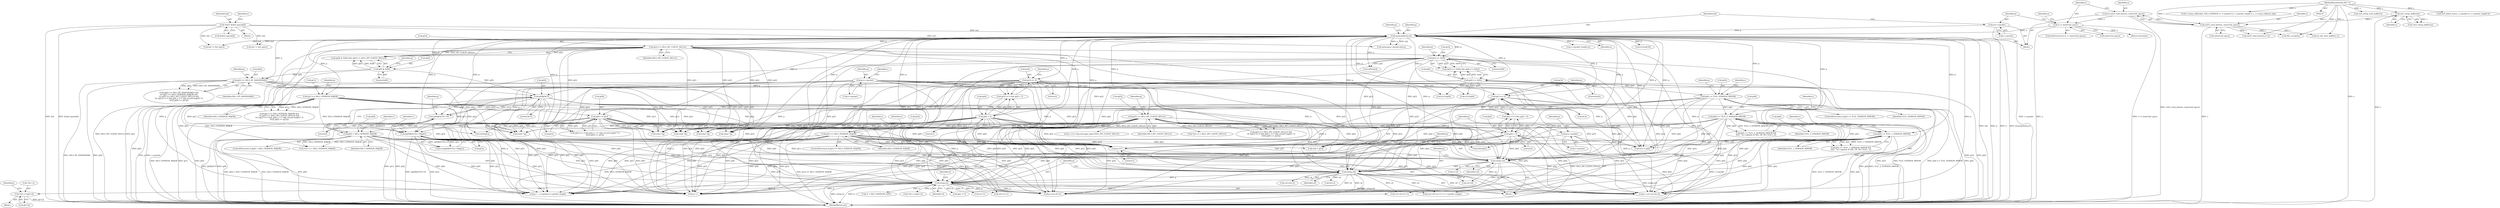 digraph "0_openssl_6ce9687b5aba5391fc0de50e18779eb676d0e04d@pointer" {
"1000952" [label="(Call,*(d++)=p[i+2])"];
"1000830" [label="(Call,n2s(p,cl))"];
"1000459" [label="(Call,p[9] >= p[1])"];
"1000215" [label="(Call,memcpy(buf,p,n))"];
"1000152" [label="(Call,*buf= &(buf_space[0]))"];
"1000210" [label="(Call,p=s->packet)"];
"1000204" [label="(Call,n != sizeof buf_space)"];
"1000197" [label="(Call,n=ssl23_read_bytes(s, sizeof buf_space))"];
"1000199" [label="(Call,ssl23_read_bytes(s, sizeof buf_space))"];
"1000194" [label="(Call,ssl3_setup_buffers(s))"];
"1000148" [label="(MethodParameterIn,SSL *s)"];
"1000436" [label="(Call,p[1] == SSL3_VERSION_MAJOR)"];
"1000226" [label="(Call,p[2] == SSL2_MT_CLIENT_HELLO)"];
"1000442" [label="(Call,p[5] == SSL3_MT_CLIENT_HELLO)"];
"1000492" [label="(Call,p[9] > SSL3_VERSION_MAJOR)"];
"1000738" [label="(Call,((p[0]&0x7f)<<8)|p[1])"];
"1000739" [label="(Call,(p[0]&0x7f)<<8)"];
"1000740" [label="(Call,p[0]&0x7f)"];
"1000221" [label="(Call,p[0] & 0x80)"];
"1000430" [label="(Call,p[0] == SSL3_RT_HANDSHAKE)"];
"1000717" [label="(Call,p=s->packet)"];
"1000827" [label="(Call,n2s(p,sil))"];
"1000824" [label="(Call,n2s(p,csl))"];
"1000821" [label="(Call,p+=5)"];
"1000816" [label="(Call,p=s->packet)"];
"1000449" [label="(Call,p[3] == 0)"];
"1000476" [label="(Call,p[3] == 0)"];
"1000271" [label="(Call,p[3] == SSL3_VERSION_MAJOR)"];
"1000234" [label="(Call,p[3] == 0x00)"];
"1000292" [label="(Call,p[4] >= TLS1_VERSION_MINOR)"];
"1000239" [label="(Call,p[4] == 0x02)"];
"1000300" [label="(Call,p[4] >= TLS1_2_VERSION_MINOR)"];
"1000481" [label="(Call,p[4] < 6)"];
"1000454" [label="(Call,p[4] < 5)"];
"1000325" [label="(Call,p[4] >= TLS1_1_VERSION_MINOR)"];
"1001121" [label="(Call,ssl3_setup_read_buffer(s))"];
"1000193" [label="(Call,!ssl3_setup_buffers(s))"];
"1000451" [label="(Identifier,p)"];
"1000430" [label="(Call,p[0] == SSL3_RT_HANDSHAKE)"];
"1000937" [label="(Call,p[i] != 0)"];
"1000431" [label="(Call,p[0])"];
"1000496" [label="(Identifier,SSL3_VERSION_MAJOR)"];
"1000492" [label="(Call,p[9] > SSL3_VERSION_MAJOR)"];
"1000448" [label="(Call,p[3] == 0 && p[4] < 5)"];
"1000437" [label="(Call,p[1])"];
"1000195" [label="(Identifier,s)"];
"1000818" [label="(Call,s->packet)"];
"1000222" [label="(Call,p[0])"];
"1000848" [label="(Call,cl+11)"];
"1000454" [label="(Call,p[4] < 5)"];
"1000956" [label="(Call,p[i+2])"];
"1001228" [label="(Call,buf != buf_space)"];
"1000739" [label="(Call,(p[0]&0x7f)<<8)"];
"1000493" [label="(Call,p[9])"];
"1000456" [label="(Identifier,p)"];
"1000216" [label="(Identifier,buf)"];
"1000200" [label="(Identifier,s)"];
"1000746" [label="(Call,p[1])"];
"1001104" [label="(Call,s->packet_length=n)"];
"1000149" [label="(Block,)"];
"1000823" [label="(Literal,5)"];
"1000505" [label="(Identifier,v)"];
"1000828" [label="(Identifier,p)"];
"1000821" [label="(Call,p+=5)"];
"1000226" [label="(Call,p[2] == SSL2_MT_CLIENT_HELLO)"];
"1000225" [label="(Literal,0x80)"];
"1000482" [label="(Call,p[4])"];
"1000981" [label="(Call,csl+sil+cl)"];
"1000329" [label="(Identifier,TLS1_1_VERSION_MINOR)"];
"1000220" [label="(Call,(p[0] & 0x80) && (p[2] == SSL2_MT_CLIENT_HELLO))"];
"1000223" [label="(Identifier,p)"];
"1000983" [label="(Call,sil+cl)"];
"1000238" [label="(Literal,0x00)"];
"1000834" [label="(Identifier,d)"];
"1000885" [label="(Call,cl > SSL3_RANDOM_SIZE)"];
"1000291" [label="(ControlStructure,if (p[4] >= TLS1_VERSION_MINOR))"];
"1000333" [label="(Identifier,s)"];
"1000436" [label="(Call,p[1] == SSL3_VERSION_MAJOR)"];
"1000477" [label="(Call,p[3])"];
"1000460" [label="(Call,p[9])"];
"1000206" [label="(Call,sizeof buf_space)"];
"1000453" [label="(Literal,0)"];
"1000832" [label="(Identifier,cl)"];
"1000483" [label="(Identifier,p)"];
"1000215" [label="(Call,memcpy(buf,p,n))"];
"1000827" [label="(Call,n2s(p,sil))"];
"1000481" [label="(Call,p[4] < 6)"];
"1000300" [label="(Call,p[4] >= TLS1_2_VERSION_MINOR)"];
"1000463" [label="(Call,p[1])"];
"1000402" [label="(Identifier,s)"];
"1000208" [label="(Return,return(n);)"];
"1000194" [label="(Call,ssl3_setup_buffers(s))"];
"1000831" [label="(Identifier,p)"];
"1000270" [label="(ControlStructure,if (p[3] == SSL3_VERSION_MAJOR))"];
"1000475" [label="(Call,p[3] == 0 && p[4] < 6)"];
"1000302" [label="(Identifier,p)"];
"1000272" [label="(Call,p[3])"];
"1000442" [label="(Call,p[5] == SSL3_MT_CLIENT_HELLO)"];
"1000740" [label="(Call,p[0]&0x7f)"];
"1000152" [label="(Call,*buf= &(buf_space[0]))"];
"1000154" [label="(Call,&(buf_space[0]))"];
"1000817" [label="(Identifier,p)"];
"1001246" [label="(MethodReturn,int)"];
"1000952" [label="(Call,*(d++)=p[i+2])"];
"1000217" [label="(Identifier,p)"];
"1000747" [label="(Identifier,p)"];
"1000148" [label="(MethodParameterIn,SSL *s)"];
"1000825" [label="(Identifier,p)"];
"1000447" [label="(Call,(p[3] == 0 && p[4] < 5 /* silly record length? */)\n\t\t\t\t|| (p[9] >= p[1]))"];
"1000235" [label="(Call,p[3])"];
"1000443" [label="(Call,p[5])"];
"1000304" [label="(Identifier,TLS1_2_VERSION_MINOR)"];
"1000826" [label="(Identifier,csl)"];
"1000977" [label="(Call,p = p+csl+sil+cl)"];
"1000722" [label="(Call,v[0] = p[3])"];
"1000943" [label="(Call,*(d++)=p[i+1])"];
"1000284" [label="(Call,v[1]=p[4])"];
"1000637" [label="(Call,(char *)p)"];
"1000197" [label="(Call,n=ssl23_read_bytes(s, sizeof buf_space))"];
"1000782" [label="(Call,ssl3_finish_mac(s, s->packet+2, s->packet_length-2))"];
"1000201" [label="(Call,sizeof buf_space)"];
"1000729" [label="(Call,v[1] = p[4])"];
"1000429" [label="(Call,(p[0] == SSL3_RT_HANDSHAKE) &&\n\t\t\t (p[1] == SSL3_VERSION_MAJOR) &&\n\t\t\t (p[5] == SSL3_MT_CLIENT_HELLO) &&\n\t\t\t ((p[3] == 0 && p[4] < 5 /* silly record length? */)\n\t\t\t\t|| (p[9] >= p[1])))"];
"1000745" [label="(Literal,8)"];
"1000212" [label="(Call,s->packet)"];
"1000904" [label="(Call,csl+sil)"];
"1001138" [label="(Call,memcpy(s->packet,buf,n))"];
"1000691" [label="(Identifier,s)"];
"1000239" [label="(Call,p[4] == 0x02)"];
"1000230" [label="(Identifier,SSL2_MT_CLIENT_HELLO)"];
"1000218" [label="(Identifier,n)"];
"1001031" [label="(Call,s->s3->tmp.message_type=SSL3_MT_CLIENT_HELLO)"];
"1000476" [label="(Call,p[3] == 0)"];
"1000221" [label="(Call,p[0] & 0x80)"];
"1000744" [label="(Literal,0x7f)"];
"1000467" [label="(Call,v[0]=p[1])"];
"1000277" [label="(Call,v[0]=p[3])"];
"1000449" [label="(Call,p[3] == 0)"];
"1000241" [label="(Identifier,p)"];
"1000210" [label="(Call,p=s->packet)"];
"1000153" [label="(Identifier,buf)"];
"1000233" [label="(Call,(p[3] == 0x00) && (p[4] == 0x02))"];
"1000450" [label="(Call,p[3])"];
"1000843" [label="(Call,(csl+sil+cl+11) != s->packet_length)"];
"1000717" [label="(Call,p=s->packet)"];
"1000275" [label="(Identifier,SSL3_VERSION_MAJOR)"];
"1000724" [label="(Identifier,v)"];
"1000444" [label="(Identifier,p)"];
"1000646" [label="(Call,(char *)p)"];
"1000678" [label="(Call,(char *)p)"];
"1000655" [label="(Call,(char *)p)"];
"1001090" [label="(Call,ssl_init_wbio_buffer(s,1))"];
"1000824" [label="(Call,n2s(p,csl))"];
"1000245" [label="(Call,v[0]=p[3])"];
"1000308" [label="(Identifier,s)"];
"1000929" [label="(Call,i<csl)"];
"1000182" [label="(Block,)"];
"1000953" [label="(Call,*(d++))"];
"1000459" [label="(Call,p[9] >= p[1])"];
"1000293" [label="(Call,p[4])"];
"1000979" [label="(Call,p+csl+sil+cl)"];
"1000480" [label="(Literal,0)"];
"1001238" [label="(Call,buf != buf_space)"];
"1000204" [label="(Call,n != sizeof buf_space)"];
"1000198" [label="(Identifier,n)"];
"1001234" [label="(Call,SSL_accept(s))"];
"1000870" [label="(Call,*(d++) = SSL3_VERSION_MAJOR)"];
"1001002" [label="(Call,p++)"];
"1000491" [label="(ControlStructure,if (p[9] > SSL3_VERSION_MAJOR))"];
"1000234" [label="(Call,p[3] == 0x00)"];
"1000446" [label="(Identifier,SSL3_MT_CLIENT_HELLO)"];
"1000844" [label="(Call,csl+sil+cl+11)"];
"1000203" [label="(ControlStructure,if (n != sizeof buf_space))"];
"1000292" [label="(Call,p[4] >= TLS1_VERSION_MINOR)"];
"1000240" [label="(Call,p[4])"];
"1000168" [label="(Identifier,n)"];
"1000962" [label="(Identifier,j)"];
"1000325" [label="(Call,p[4] >= TLS1_1_VERSION_MINOR)"];
"1000719" [label="(Call,s->packet)"];
"1000935" [label="(Block,)"];
"1000324" [label="(Call,p[4] >= TLS1_1_VERSION_MINOR &&\n\t\t\t\t\t   !(s->options & SSL_OP_NO_TLSv1_1))"];
"1000271" [label="(Call,p[3] == SSL3_VERSION_MAJOR)"];
"1000663" [label="(Call,(char *)p)"];
"1000326" [label="(Call,p[4])"];
"1000499" [label="(Identifier,v)"];
"1000296" [label="(Identifier,TLS1_VERSION_MINOR)"];
"1000199" [label="(Call,ssl23_read_bytes(s, sizeof buf_space))"];
"1000987" [label="(Call,p <  s->packet+s->packet_length)"];
"1000503" [label="(Call,v[1]=p[10])"];
"1000830" [label="(Call,n2s(p,cl))"];
"1000438" [label="(Identifier,p)"];
"1000798" [label="(Call,s->msg_callback(0, SSL2_VERSION, 0, s->packet+2, s->packet_length-2, s, s->msg_callback_arg))"];
"1000771" [label="(Call,ssl23_read_bytes(s,n+2))"];
"1000713" [label="(Block,)"];
"1000859" [label="(Call,*(d++) = SSL3_MT_CLIENT_HELLO)"];
"1000741" [label="(Call,p[0])"];
"1000228" [label="(Identifier,p)"];
"1000718" [label="(Identifier,p)"];
"1000279" [label="(Identifier,v)"];
"1000205" [label="(Identifier,n)"];
"1000252" [label="(Call,v[1]=p[4])"];
"1000440" [label="(Identifier,SSL3_VERSION_MAJOR)"];
"1000455" [label="(Call,p[4])"];
"1000434" [label="(Identifier,SSL3_RT_HANDSHAKE)"];
"1000211" [label="(Identifier,p)"];
"1000227" [label="(Call,p[2])"];
"1000816" [label="(Call,p=s->packet)"];
"1000299" [label="(Call,p[4] >= TLS1_2_VERSION_MINOR &&\n\t\t\t\t\t   !(s->options & SSL_OP_NO_TLSv1_2))"];
"1000458" [label="(Literal,5)"];
"1000738" [label="(Call,((p[0]&0x7f)<<8)|p[1])"];
"1000435" [label="(Call,(p[1] == SSL3_VERSION_MAJOR) &&\n\t\t\t (p[5] == SSL3_MT_CLIENT_HELLO) &&\n\t\t\t ((p[3] == 0 && p[4] < 5 /* silly record length? */)\n\t\t\t\t|| (p[9] >= p[1])))"];
"1000209" [label="(Identifier,n)"];
"1000846" [label="(Call,sil+cl+11)"];
"1000822" [label="(Identifier,p)"];
"1000441" [label="(Call,(p[5] == SSL3_MT_CLIENT_HELLO) &&\n\t\t\t ((p[3] == 0 && p[4] < 5 /* silly record length? */)\n\t\t\t\t|| (p[9] >= p[1])))"];
"1000485" [label="(Literal,6)"];
"1000736" [label="(Call,n=((p[0]&0x7f)<<8)|p[1])"];
"1000829" [label="(Identifier,sil)"];
"1000301" [label="(Call,p[4])"];
"1000243" [label="(Literal,0x02)"];
"1000952" -> "1000935"  [label="AST: "];
"1000952" -> "1000956"  [label="CFG: "];
"1000953" -> "1000952"  [label="AST: "];
"1000956" -> "1000952"  [label="AST: "];
"1000962" -> "1000952"  [label="CFG: "];
"1000952" -> "1001246"  [label="DDG: p[i+2]"];
"1000830" -> "1000952"  [label="DDG: p"];
"1000830" -> "1000713"  [label="AST: "];
"1000830" -> "1000832"  [label="CFG: "];
"1000831" -> "1000830"  [label="AST: "];
"1000832" -> "1000830"  [label="AST: "];
"1000834" -> "1000830"  [label="CFG: "];
"1000830" -> "1001246"  [label="DDG: n2s(p,cl)"];
"1000830" -> "1001246"  [label="DDG: p"];
"1000459" -> "1000830"  [label="DDG: p[9]"];
"1000226" -> "1000830"  [label="DDG: p[2]"];
"1000442" -> "1000830"  [label="DDG: p[5]"];
"1000492" -> "1000830"  [label="DDG: p[9]"];
"1000738" -> "1000830"  [label="DDG: p[1]"];
"1000827" -> "1000830"  [label="DDG: p"];
"1000740" -> "1000830"  [label="DDG: p[0]"];
"1000215" -> "1000830"  [label="DDG: p"];
"1000449" -> "1000830"  [label="DDG: p[3]"];
"1000476" -> "1000830"  [label="DDG: p[3]"];
"1000271" -> "1000830"  [label="DDG: p[3]"];
"1000717" -> "1000830"  [label="DDG: p"];
"1000234" -> "1000830"  [label="DDG: p[3]"];
"1000292" -> "1000830"  [label="DDG: p[4]"];
"1000239" -> "1000830"  [label="DDG: p[4]"];
"1000300" -> "1000830"  [label="DDG: p[4]"];
"1000481" -> "1000830"  [label="DDG: p[4]"];
"1000325" -> "1000830"  [label="DDG: p[4]"];
"1000454" -> "1000830"  [label="DDG: p[4]"];
"1000830" -> "1000843"  [label="DDG: cl"];
"1000830" -> "1000844"  [label="DDG: cl"];
"1000830" -> "1000846"  [label="DDG: cl"];
"1000830" -> "1000848"  [label="DDG: cl"];
"1000830" -> "1000885"  [label="DDG: cl"];
"1000830" -> "1000937"  [label="DDG: p"];
"1000830" -> "1000943"  [label="DDG: p"];
"1000830" -> "1000977"  [label="DDG: p"];
"1000830" -> "1000979"  [label="DDG: p"];
"1000830" -> "1000987"  [label="DDG: p"];
"1000830" -> "1001002"  [label="DDG: p"];
"1000459" -> "1000447"  [label="AST: "];
"1000459" -> "1000463"  [label="CFG: "];
"1000460" -> "1000459"  [label="AST: "];
"1000463" -> "1000459"  [label="AST: "];
"1000447" -> "1000459"  [label="CFG: "];
"1000459" -> "1001246"  [label="DDG: p[9]"];
"1000459" -> "1001246"  [label="DDG: p[1]"];
"1000459" -> "1000447"  [label="DDG: p[9]"];
"1000459" -> "1000447"  [label="DDG: p[1]"];
"1000215" -> "1000459"  [label="DDG: p"];
"1000436" -> "1000459"  [label="DDG: p[1]"];
"1000459" -> "1000467"  [label="DDG: p[1]"];
"1000459" -> "1000492"  [label="DDG: p[9]"];
"1000459" -> "1000637"  [label="DDG: p[9]"];
"1000459" -> "1000637"  [label="DDG: p[1]"];
"1000459" -> "1000646"  [label="DDG: p[9]"];
"1000459" -> "1000646"  [label="DDG: p[1]"];
"1000459" -> "1000655"  [label="DDG: p[9]"];
"1000459" -> "1000655"  [label="DDG: p[1]"];
"1000459" -> "1000663"  [label="DDG: p[9]"];
"1000459" -> "1000663"  [label="DDG: p[1]"];
"1000459" -> "1000678"  [label="DDG: p[9]"];
"1000459" -> "1000678"  [label="DDG: p[1]"];
"1000459" -> "1000738"  [label="DDG: p[1]"];
"1000459" -> "1000821"  [label="DDG: p[9]"];
"1000459" -> "1000824"  [label="DDG: p[9]"];
"1000459" -> "1000827"  [label="DDG: p[9]"];
"1000459" -> "1000977"  [label="DDG: p[9]"];
"1000459" -> "1000979"  [label="DDG: p[9]"];
"1000459" -> "1000987"  [label="DDG: p[9]"];
"1000459" -> "1001002"  [label="DDG: p[9]"];
"1000215" -> "1000182"  [label="AST: "];
"1000215" -> "1000218"  [label="CFG: "];
"1000216" -> "1000215"  [label="AST: "];
"1000217" -> "1000215"  [label="AST: "];
"1000218" -> "1000215"  [label="AST: "];
"1000223" -> "1000215"  [label="CFG: "];
"1000215" -> "1001246"  [label="DDG: buf"];
"1000215" -> "1001246"  [label="DDG: p"];
"1000215" -> "1001246"  [label="DDG: n"];
"1000215" -> "1001246"  [label="DDG: memcpy(buf,p,n)"];
"1000152" -> "1000215"  [label="DDG: buf"];
"1000210" -> "1000215"  [label="DDG: p"];
"1000204" -> "1000215"  [label="DDG: n"];
"1000215" -> "1000221"  [label="DDG: p"];
"1000215" -> "1000226"  [label="DDG: p"];
"1000215" -> "1000234"  [label="DDG: p"];
"1000215" -> "1000239"  [label="DDG: p"];
"1000215" -> "1000245"  [label="DDG: p"];
"1000215" -> "1000252"  [label="DDG: p"];
"1000215" -> "1000271"  [label="DDG: p"];
"1000215" -> "1000277"  [label="DDG: p"];
"1000215" -> "1000284"  [label="DDG: p"];
"1000215" -> "1000292"  [label="DDG: p"];
"1000215" -> "1000300"  [label="DDG: p"];
"1000215" -> "1000325"  [label="DDG: p"];
"1000215" -> "1000430"  [label="DDG: p"];
"1000215" -> "1000436"  [label="DDG: p"];
"1000215" -> "1000442"  [label="DDG: p"];
"1000215" -> "1000449"  [label="DDG: p"];
"1000215" -> "1000454"  [label="DDG: p"];
"1000215" -> "1000467"  [label="DDG: p"];
"1000215" -> "1000476"  [label="DDG: p"];
"1000215" -> "1000481"  [label="DDG: p"];
"1000215" -> "1000492"  [label="DDG: p"];
"1000215" -> "1000503"  [label="DDG: p"];
"1000215" -> "1000637"  [label="DDG: p"];
"1000215" -> "1000722"  [label="DDG: p"];
"1000215" -> "1000729"  [label="DDG: p"];
"1000215" -> "1000738"  [label="DDG: p"];
"1000215" -> "1000821"  [label="DDG: p"];
"1000215" -> "1000824"  [label="DDG: p"];
"1000215" -> "1000827"  [label="DDG: p"];
"1000215" -> "1000977"  [label="DDG: p"];
"1000215" -> "1000979"  [label="DDG: p"];
"1000215" -> "1000987"  [label="DDG: p"];
"1000215" -> "1001002"  [label="DDG: p"];
"1000215" -> "1001104"  [label="DDG: n"];
"1000215" -> "1001138"  [label="DDG: buf"];
"1000215" -> "1001138"  [label="DDG: n"];
"1000215" -> "1001228"  [label="DDG: buf"];
"1000215" -> "1001238"  [label="DDG: buf"];
"1000152" -> "1000149"  [label="AST: "];
"1000152" -> "1000154"  [label="CFG: "];
"1000153" -> "1000152"  [label="AST: "];
"1000154" -> "1000152"  [label="AST: "];
"1000168" -> "1000152"  [label="CFG: "];
"1000152" -> "1001246"  [label="DDG: buf"];
"1000152" -> "1001246"  [label="DDG: &(buf_space[0])"];
"1000152" -> "1001138"  [label="DDG: buf"];
"1000152" -> "1001228"  [label="DDG: buf"];
"1000152" -> "1001238"  [label="DDG: buf"];
"1000210" -> "1000182"  [label="AST: "];
"1000210" -> "1000212"  [label="CFG: "];
"1000211" -> "1000210"  [label="AST: "];
"1000212" -> "1000210"  [label="AST: "];
"1000216" -> "1000210"  [label="CFG: "];
"1000210" -> "1001246"  [label="DDG: s->packet"];
"1000204" -> "1000203"  [label="AST: "];
"1000204" -> "1000206"  [label="CFG: "];
"1000205" -> "1000204"  [label="AST: "];
"1000206" -> "1000204"  [label="AST: "];
"1000209" -> "1000204"  [label="CFG: "];
"1000211" -> "1000204"  [label="CFG: "];
"1000204" -> "1001246"  [label="DDG: n"];
"1000204" -> "1001246"  [label="DDG: n != sizeof buf_space"];
"1000197" -> "1000204"  [label="DDG: n"];
"1000204" -> "1000208"  [label="DDG: n"];
"1000197" -> "1000182"  [label="AST: "];
"1000197" -> "1000199"  [label="CFG: "];
"1000198" -> "1000197"  [label="AST: "];
"1000199" -> "1000197"  [label="AST: "];
"1000205" -> "1000197"  [label="CFG: "];
"1000197" -> "1001246"  [label="DDG: ssl23_read_bytes(s, sizeof buf_space)"];
"1000199" -> "1000197"  [label="DDG: s"];
"1000199" -> "1000201"  [label="CFG: "];
"1000200" -> "1000199"  [label="AST: "];
"1000201" -> "1000199"  [label="AST: "];
"1000199" -> "1001246"  [label="DDG: s"];
"1000194" -> "1000199"  [label="DDG: s"];
"1000148" -> "1000199"  [label="DDG: s"];
"1000199" -> "1000771"  [label="DDG: s"];
"1000199" -> "1001090"  [label="DDG: s"];
"1000199" -> "1001234"  [label="DDG: s"];
"1000194" -> "1000193"  [label="AST: "];
"1000194" -> "1000195"  [label="CFG: "];
"1000195" -> "1000194"  [label="AST: "];
"1000193" -> "1000194"  [label="CFG: "];
"1000194" -> "1001246"  [label="DDG: s"];
"1000194" -> "1000193"  [label="DDG: s"];
"1000148" -> "1000194"  [label="DDG: s"];
"1000148" -> "1000147"  [label="AST: "];
"1000148" -> "1001246"  [label="DDG: s"];
"1000148" -> "1000771"  [label="DDG: s"];
"1000148" -> "1000782"  [label="DDG: s"];
"1000148" -> "1000798"  [label="DDG: s"];
"1000148" -> "1001090"  [label="DDG: s"];
"1000148" -> "1001121"  [label="DDG: s"];
"1000148" -> "1001234"  [label="DDG: s"];
"1000436" -> "1000435"  [label="AST: "];
"1000436" -> "1000440"  [label="CFG: "];
"1000437" -> "1000436"  [label="AST: "];
"1000440" -> "1000436"  [label="AST: "];
"1000444" -> "1000436"  [label="CFG: "];
"1000435" -> "1000436"  [label="CFG: "];
"1000436" -> "1001246"  [label="DDG: p[1]"];
"1000436" -> "1001246"  [label="DDG: SSL3_VERSION_MAJOR"];
"1000436" -> "1000435"  [label="DDG: p[1]"];
"1000436" -> "1000435"  [label="DDG: SSL3_VERSION_MAJOR"];
"1000436" -> "1000467"  [label="DDG: p[1]"];
"1000436" -> "1000492"  [label="DDG: SSL3_VERSION_MAJOR"];
"1000436" -> "1000637"  [label="DDG: p[1]"];
"1000436" -> "1000646"  [label="DDG: p[1]"];
"1000436" -> "1000655"  [label="DDG: p[1]"];
"1000436" -> "1000663"  [label="DDG: p[1]"];
"1000436" -> "1000678"  [label="DDG: p[1]"];
"1000436" -> "1000738"  [label="DDG: p[1]"];
"1000436" -> "1000870"  [label="DDG: SSL3_VERSION_MAJOR"];
"1000226" -> "1000220"  [label="AST: "];
"1000226" -> "1000230"  [label="CFG: "];
"1000227" -> "1000226"  [label="AST: "];
"1000230" -> "1000226"  [label="AST: "];
"1000220" -> "1000226"  [label="CFG: "];
"1000226" -> "1001246"  [label="DDG: p[2]"];
"1000226" -> "1001246"  [label="DDG: SSL2_MT_CLIENT_HELLO"];
"1000226" -> "1000220"  [label="DDG: p[2]"];
"1000226" -> "1000220"  [label="DDG: SSL2_MT_CLIENT_HELLO"];
"1000226" -> "1000637"  [label="DDG: p[2]"];
"1000226" -> "1000646"  [label="DDG: p[2]"];
"1000226" -> "1000655"  [label="DDG: p[2]"];
"1000226" -> "1000663"  [label="DDG: p[2]"];
"1000226" -> "1000678"  [label="DDG: p[2]"];
"1000226" -> "1000821"  [label="DDG: p[2]"];
"1000226" -> "1000824"  [label="DDG: p[2]"];
"1000226" -> "1000827"  [label="DDG: p[2]"];
"1000226" -> "1000977"  [label="DDG: p[2]"];
"1000226" -> "1000979"  [label="DDG: p[2]"];
"1000226" -> "1000987"  [label="DDG: p[2]"];
"1000226" -> "1001002"  [label="DDG: p[2]"];
"1000442" -> "1000441"  [label="AST: "];
"1000442" -> "1000446"  [label="CFG: "];
"1000443" -> "1000442"  [label="AST: "];
"1000446" -> "1000442"  [label="AST: "];
"1000451" -> "1000442"  [label="CFG: "];
"1000441" -> "1000442"  [label="CFG: "];
"1000442" -> "1001246"  [label="DDG: p[5]"];
"1000442" -> "1001246"  [label="DDG: SSL3_MT_CLIENT_HELLO"];
"1000442" -> "1000441"  [label="DDG: p[5]"];
"1000442" -> "1000441"  [label="DDG: SSL3_MT_CLIENT_HELLO"];
"1000442" -> "1000637"  [label="DDG: p[5]"];
"1000442" -> "1000646"  [label="DDG: p[5]"];
"1000442" -> "1000655"  [label="DDG: p[5]"];
"1000442" -> "1000663"  [label="DDG: p[5]"];
"1000442" -> "1000678"  [label="DDG: p[5]"];
"1000442" -> "1000821"  [label="DDG: p[5]"];
"1000442" -> "1000824"  [label="DDG: p[5]"];
"1000442" -> "1000827"  [label="DDG: p[5]"];
"1000442" -> "1000859"  [label="DDG: SSL3_MT_CLIENT_HELLO"];
"1000442" -> "1000977"  [label="DDG: p[5]"];
"1000442" -> "1000979"  [label="DDG: p[5]"];
"1000442" -> "1000987"  [label="DDG: p[5]"];
"1000442" -> "1001002"  [label="DDG: p[5]"];
"1000442" -> "1001031"  [label="DDG: SSL3_MT_CLIENT_HELLO"];
"1000492" -> "1000491"  [label="AST: "];
"1000492" -> "1000496"  [label="CFG: "];
"1000493" -> "1000492"  [label="AST: "];
"1000496" -> "1000492"  [label="AST: "];
"1000499" -> "1000492"  [label="CFG: "];
"1000505" -> "1000492"  [label="CFG: "];
"1000492" -> "1001246"  [label="DDG: SSL3_VERSION_MAJOR"];
"1000492" -> "1001246"  [label="DDG: p[9]"];
"1000492" -> "1001246"  [label="DDG: p[9] > SSL3_VERSION_MAJOR"];
"1000492" -> "1000821"  [label="DDG: p[9]"];
"1000492" -> "1000824"  [label="DDG: p[9]"];
"1000492" -> "1000827"  [label="DDG: p[9]"];
"1000492" -> "1000870"  [label="DDG: SSL3_VERSION_MAJOR"];
"1000492" -> "1000977"  [label="DDG: p[9]"];
"1000492" -> "1000979"  [label="DDG: p[9]"];
"1000492" -> "1000987"  [label="DDG: p[9]"];
"1000492" -> "1001002"  [label="DDG: p[9]"];
"1000738" -> "1000736"  [label="AST: "];
"1000738" -> "1000746"  [label="CFG: "];
"1000739" -> "1000738"  [label="AST: "];
"1000746" -> "1000738"  [label="AST: "];
"1000736" -> "1000738"  [label="CFG: "];
"1000738" -> "1001246"  [label="DDG: (p[0]&0x7f)<<8"];
"1000738" -> "1001246"  [label="DDG: p[1]"];
"1000738" -> "1000736"  [label="DDG: (p[0]&0x7f)<<8"];
"1000738" -> "1000736"  [label="DDG: p[1]"];
"1000739" -> "1000738"  [label="DDG: p[0]&0x7f"];
"1000739" -> "1000738"  [label="DDG: 8"];
"1000717" -> "1000738"  [label="DDG: p"];
"1000738" -> "1000821"  [label="DDG: p[1]"];
"1000738" -> "1000824"  [label="DDG: p[1]"];
"1000738" -> "1000827"  [label="DDG: p[1]"];
"1000738" -> "1000977"  [label="DDG: p[1]"];
"1000738" -> "1000979"  [label="DDG: p[1]"];
"1000738" -> "1000987"  [label="DDG: p[1]"];
"1000738" -> "1001002"  [label="DDG: p[1]"];
"1000739" -> "1000745"  [label="CFG: "];
"1000740" -> "1000739"  [label="AST: "];
"1000745" -> "1000739"  [label="AST: "];
"1000747" -> "1000739"  [label="CFG: "];
"1000739" -> "1001246"  [label="DDG: p[0]&0x7f"];
"1000740" -> "1000739"  [label="DDG: p[0]"];
"1000740" -> "1000739"  [label="DDG: 0x7f"];
"1000740" -> "1000744"  [label="CFG: "];
"1000741" -> "1000740"  [label="AST: "];
"1000744" -> "1000740"  [label="AST: "];
"1000745" -> "1000740"  [label="CFG: "];
"1000740" -> "1001246"  [label="DDG: p[0]"];
"1000221" -> "1000740"  [label="DDG: p[0]"];
"1000430" -> "1000740"  [label="DDG: p[0]"];
"1000717" -> "1000740"  [label="DDG: p"];
"1000740" -> "1000821"  [label="DDG: p[0]"];
"1000740" -> "1000824"  [label="DDG: p[0]"];
"1000740" -> "1000827"  [label="DDG: p[0]"];
"1000740" -> "1000977"  [label="DDG: p[0]"];
"1000740" -> "1000979"  [label="DDG: p[0]"];
"1000740" -> "1000987"  [label="DDG: p[0]"];
"1000740" -> "1001002"  [label="DDG: p[0]"];
"1000221" -> "1000220"  [label="AST: "];
"1000221" -> "1000225"  [label="CFG: "];
"1000222" -> "1000221"  [label="AST: "];
"1000225" -> "1000221"  [label="AST: "];
"1000228" -> "1000221"  [label="CFG: "];
"1000220" -> "1000221"  [label="CFG: "];
"1000221" -> "1001246"  [label="DDG: p[0]"];
"1000221" -> "1000220"  [label="DDG: p[0]"];
"1000221" -> "1000220"  [label="DDG: 0x80"];
"1000221" -> "1000430"  [label="DDG: p[0]"];
"1000430" -> "1000429"  [label="AST: "];
"1000430" -> "1000434"  [label="CFG: "];
"1000431" -> "1000430"  [label="AST: "];
"1000434" -> "1000430"  [label="AST: "];
"1000438" -> "1000430"  [label="CFG: "];
"1000429" -> "1000430"  [label="CFG: "];
"1000430" -> "1001246"  [label="DDG: SSL3_RT_HANDSHAKE"];
"1000430" -> "1001246"  [label="DDG: p[0]"];
"1000430" -> "1000429"  [label="DDG: p[0]"];
"1000430" -> "1000429"  [label="DDG: SSL3_RT_HANDSHAKE"];
"1000430" -> "1000637"  [label="DDG: p[0]"];
"1000430" -> "1000646"  [label="DDG: p[0]"];
"1000430" -> "1000655"  [label="DDG: p[0]"];
"1000430" -> "1000663"  [label="DDG: p[0]"];
"1000430" -> "1000678"  [label="DDG: p[0]"];
"1000717" -> "1000713"  [label="AST: "];
"1000717" -> "1000719"  [label="CFG: "];
"1000718" -> "1000717"  [label="AST: "];
"1000719" -> "1000717"  [label="AST: "];
"1000724" -> "1000717"  [label="CFG: "];
"1000717" -> "1001246"  [label="DDG: s->packet"];
"1000717" -> "1001246"  [label="DDG: p"];
"1000717" -> "1000722"  [label="DDG: p"];
"1000717" -> "1000729"  [label="DDG: p"];
"1000717" -> "1000821"  [label="DDG: p"];
"1000717" -> "1000824"  [label="DDG: p"];
"1000717" -> "1000827"  [label="DDG: p"];
"1000717" -> "1000977"  [label="DDG: p"];
"1000717" -> "1000979"  [label="DDG: p"];
"1000717" -> "1000987"  [label="DDG: p"];
"1000717" -> "1001002"  [label="DDG: p"];
"1000827" -> "1000713"  [label="AST: "];
"1000827" -> "1000829"  [label="CFG: "];
"1000828" -> "1000827"  [label="AST: "];
"1000829" -> "1000827"  [label="AST: "];
"1000831" -> "1000827"  [label="CFG: "];
"1000827" -> "1001246"  [label="DDG: n2s(p,sil)"];
"1000824" -> "1000827"  [label="DDG: p"];
"1000449" -> "1000827"  [label="DDG: p[3]"];
"1000476" -> "1000827"  [label="DDG: p[3]"];
"1000271" -> "1000827"  [label="DDG: p[3]"];
"1000234" -> "1000827"  [label="DDG: p[3]"];
"1000292" -> "1000827"  [label="DDG: p[4]"];
"1000239" -> "1000827"  [label="DDG: p[4]"];
"1000300" -> "1000827"  [label="DDG: p[4]"];
"1000481" -> "1000827"  [label="DDG: p[4]"];
"1000325" -> "1000827"  [label="DDG: p[4]"];
"1000454" -> "1000827"  [label="DDG: p[4]"];
"1000827" -> "1000843"  [label="DDG: sil"];
"1000827" -> "1000844"  [label="DDG: sil"];
"1000827" -> "1000846"  [label="DDG: sil"];
"1000827" -> "1000904"  [label="DDG: sil"];
"1000827" -> "1000977"  [label="DDG: sil"];
"1000827" -> "1000979"  [label="DDG: sil"];
"1000827" -> "1000981"  [label="DDG: sil"];
"1000827" -> "1000983"  [label="DDG: sil"];
"1000824" -> "1000713"  [label="AST: "];
"1000824" -> "1000826"  [label="CFG: "];
"1000825" -> "1000824"  [label="AST: "];
"1000826" -> "1000824"  [label="AST: "];
"1000828" -> "1000824"  [label="CFG: "];
"1000824" -> "1001246"  [label="DDG: n2s(p,csl)"];
"1000821" -> "1000824"  [label="DDG: p"];
"1000449" -> "1000824"  [label="DDG: p[3]"];
"1000476" -> "1000824"  [label="DDG: p[3]"];
"1000271" -> "1000824"  [label="DDG: p[3]"];
"1000234" -> "1000824"  [label="DDG: p[3]"];
"1000292" -> "1000824"  [label="DDG: p[4]"];
"1000239" -> "1000824"  [label="DDG: p[4]"];
"1000300" -> "1000824"  [label="DDG: p[4]"];
"1000481" -> "1000824"  [label="DDG: p[4]"];
"1000325" -> "1000824"  [label="DDG: p[4]"];
"1000454" -> "1000824"  [label="DDG: p[4]"];
"1000824" -> "1000843"  [label="DDG: csl"];
"1000824" -> "1000844"  [label="DDG: csl"];
"1000824" -> "1000904"  [label="DDG: csl"];
"1000824" -> "1000929"  [label="DDG: csl"];
"1000821" -> "1000713"  [label="AST: "];
"1000821" -> "1000823"  [label="CFG: "];
"1000822" -> "1000821"  [label="AST: "];
"1000823" -> "1000821"  [label="AST: "];
"1000825" -> "1000821"  [label="CFG: "];
"1000816" -> "1000821"  [label="DDG: p"];
"1000449" -> "1000821"  [label="DDG: p[3]"];
"1000476" -> "1000821"  [label="DDG: p[3]"];
"1000271" -> "1000821"  [label="DDG: p[3]"];
"1000234" -> "1000821"  [label="DDG: p[3]"];
"1000292" -> "1000821"  [label="DDG: p[4]"];
"1000239" -> "1000821"  [label="DDG: p[4]"];
"1000300" -> "1000821"  [label="DDG: p[4]"];
"1000481" -> "1000821"  [label="DDG: p[4]"];
"1000325" -> "1000821"  [label="DDG: p[4]"];
"1000454" -> "1000821"  [label="DDG: p[4]"];
"1000816" -> "1000713"  [label="AST: "];
"1000816" -> "1000818"  [label="CFG: "];
"1000817" -> "1000816"  [label="AST: "];
"1000818" -> "1000816"  [label="AST: "];
"1000822" -> "1000816"  [label="CFG: "];
"1000816" -> "1001246"  [label="DDG: s->packet"];
"1000449" -> "1000448"  [label="AST: "];
"1000449" -> "1000453"  [label="CFG: "];
"1000450" -> "1000449"  [label="AST: "];
"1000453" -> "1000449"  [label="AST: "];
"1000456" -> "1000449"  [label="CFG: "];
"1000448" -> "1000449"  [label="CFG: "];
"1000449" -> "1001246"  [label="DDG: p[3]"];
"1000449" -> "1000448"  [label="DDG: p[3]"];
"1000449" -> "1000448"  [label="DDG: 0"];
"1000449" -> "1000476"  [label="DDG: p[3]"];
"1000449" -> "1000637"  [label="DDG: p[3]"];
"1000449" -> "1000646"  [label="DDG: p[3]"];
"1000449" -> "1000655"  [label="DDG: p[3]"];
"1000449" -> "1000663"  [label="DDG: p[3]"];
"1000449" -> "1000678"  [label="DDG: p[3]"];
"1000449" -> "1000722"  [label="DDG: p[3]"];
"1000449" -> "1000977"  [label="DDG: p[3]"];
"1000449" -> "1000979"  [label="DDG: p[3]"];
"1000449" -> "1000987"  [label="DDG: p[3]"];
"1000449" -> "1001002"  [label="DDG: p[3]"];
"1000476" -> "1000475"  [label="AST: "];
"1000476" -> "1000480"  [label="CFG: "];
"1000477" -> "1000476"  [label="AST: "];
"1000480" -> "1000476"  [label="AST: "];
"1000483" -> "1000476"  [label="CFG: "];
"1000475" -> "1000476"  [label="CFG: "];
"1000476" -> "1001246"  [label="DDG: p[3]"];
"1000476" -> "1000475"  [label="DDG: p[3]"];
"1000476" -> "1000475"  [label="DDG: 0"];
"1000476" -> "1000722"  [label="DDG: p[3]"];
"1000476" -> "1000977"  [label="DDG: p[3]"];
"1000476" -> "1000979"  [label="DDG: p[3]"];
"1000476" -> "1000987"  [label="DDG: p[3]"];
"1000476" -> "1001002"  [label="DDG: p[3]"];
"1000271" -> "1000270"  [label="AST: "];
"1000271" -> "1000275"  [label="CFG: "];
"1000272" -> "1000271"  [label="AST: "];
"1000275" -> "1000271"  [label="AST: "];
"1000279" -> "1000271"  [label="CFG: "];
"1000691" -> "1000271"  [label="CFG: "];
"1000271" -> "1001246"  [label="DDG: SSL3_VERSION_MAJOR"];
"1000271" -> "1001246"  [label="DDG: p[3]"];
"1000271" -> "1001246"  [label="DDG: p[3] == SSL3_VERSION_MAJOR"];
"1000234" -> "1000271"  [label="DDG: p[3]"];
"1000271" -> "1000277"  [label="DDG: p[3]"];
"1000271" -> "1000722"  [label="DDG: p[3]"];
"1000271" -> "1000870"  [label="DDG: SSL3_VERSION_MAJOR"];
"1000271" -> "1000977"  [label="DDG: p[3]"];
"1000271" -> "1000979"  [label="DDG: p[3]"];
"1000271" -> "1000987"  [label="DDG: p[3]"];
"1000271" -> "1001002"  [label="DDG: p[3]"];
"1000234" -> "1000233"  [label="AST: "];
"1000234" -> "1000238"  [label="CFG: "];
"1000235" -> "1000234"  [label="AST: "];
"1000238" -> "1000234"  [label="AST: "];
"1000241" -> "1000234"  [label="CFG: "];
"1000233" -> "1000234"  [label="CFG: "];
"1000234" -> "1000233"  [label="DDG: p[3]"];
"1000234" -> "1000233"  [label="DDG: 0x00"];
"1000234" -> "1000245"  [label="DDG: p[3]"];
"1000234" -> "1000722"  [label="DDG: p[3]"];
"1000234" -> "1000977"  [label="DDG: p[3]"];
"1000234" -> "1000979"  [label="DDG: p[3]"];
"1000234" -> "1000987"  [label="DDG: p[3]"];
"1000234" -> "1001002"  [label="DDG: p[3]"];
"1000292" -> "1000291"  [label="AST: "];
"1000292" -> "1000296"  [label="CFG: "];
"1000293" -> "1000292"  [label="AST: "];
"1000296" -> "1000292"  [label="AST: "];
"1000302" -> "1000292"  [label="CFG: "];
"1000402" -> "1000292"  [label="CFG: "];
"1000292" -> "1001246"  [label="DDG: p[4] >= TLS1_VERSION_MINOR"];
"1000292" -> "1001246"  [label="DDG: p[4]"];
"1000292" -> "1001246"  [label="DDG: TLS1_VERSION_MINOR"];
"1000239" -> "1000292"  [label="DDG: p[4]"];
"1000292" -> "1000300"  [label="DDG: p[4]"];
"1000292" -> "1000729"  [label="DDG: p[4]"];
"1000292" -> "1000977"  [label="DDG: p[4]"];
"1000292" -> "1000979"  [label="DDG: p[4]"];
"1000292" -> "1000987"  [label="DDG: p[4]"];
"1000292" -> "1001002"  [label="DDG: p[4]"];
"1000239" -> "1000233"  [label="AST: "];
"1000239" -> "1000243"  [label="CFG: "];
"1000240" -> "1000239"  [label="AST: "];
"1000243" -> "1000239"  [label="AST: "];
"1000233" -> "1000239"  [label="CFG: "];
"1000239" -> "1001246"  [label="DDG: p[4]"];
"1000239" -> "1000233"  [label="DDG: p[4]"];
"1000239" -> "1000233"  [label="DDG: 0x02"];
"1000239" -> "1000252"  [label="DDG: p[4]"];
"1000239" -> "1000284"  [label="DDG: p[4]"];
"1000239" -> "1000729"  [label="DDG: p[4]"];
"1000239" -> "1000977"  [label="DDG: p[4]"];
"1000239" -> "1000979"  [label="DDG: p[4]"];
"1000239" -> "1000987"  [label="DDG: p[4]"];
"1000239" -> "1001002"  [label="DDG: p[4]"];
"1000300" -> "1000299"  [label="AST: "];
"1000300" -> "1000304"  [label="CFG: "];
"1000301" -> "1000300"  [label="AST: "];
"1000304" -> "1000300"  [label="AST: "];
"1000308" -> "1000300"  [label="CFG: "];
"1000299" -> "1000300"  [label="CFG: "];
"1000300" -> "1001246"  [label="DDG: TLS1_2_VERSION_MINOR"];
"1000300" -> "1001246"  [label="DDG: p[4]"];
"1000300" -> "1000299"  [label="DDG: p[4]"];
"1000300" -> "1000299"  [label="DDG: TLS1_2_VERSION_MINOR"];
"1000300" -> "1000325"  [label="DDG: p[4]"];
"1000300" -> "1000729"  [label="DDG: p[4]"];
"1000300" -> "1000977"  [label="DDG: p[4]"];
"1000300" -> "1000979"  [label="DDG: p[4]"];
"1000300" -> "1000987"  [label="DDG: p[4]"];
"1000300" -> "1001002"  [label="DDG: p[4]"];
"1000481" -> "1000475"  [label="AST: "];
"1000481" -> "1000485"  [label="CFG: "];
"1000482" -> "1000481"  [label="AST: "];
"1000485" -> "1000481"  [label="AST: "];
"1000475" -> "1000481"  [label="CFG: "];
"1000481" -> "1001246"  [label="DDG: p[4]"];
"1000481" -> "1000475"  [label="DDG: p[4]"];
"1000481" -> "1000475"  [label="DDG: 6"];
"1000454" -> "1000481"  [label="DDG: p[4]"];
"1000481" -> "1000729"  [label="DDG: p[4]"];
"1000481" -> "1000977"  [label="DDG: p[4]"];
"1000481" -> "1000979"  [label="DDG: p[4]"];
"1000481" -> "1000987"  [label="DDG: p[4]"];
"1000481" -> "1001002"  [label="DDG: p[4]"];
"1000454" -> "1000448"  [label="AST: "];
"1000454" -> "1000458"  [label="CFG: "];
"1000455" -> "1000454"  [label="AST: "];
"1000458" -> "1000454"  [label="AST: "];
"1000448" -> "1000454"  [label="CFG: "];
"1000454" -> "1001246"  [label="DDG: p[4]"];
"1000454" -> "1000448"  [label="DDG: p[4]"];
"1000454" -> "1000448"  [label="DDG: 5"];
"1000454" -> "1000637"  [label="DDG: p[4]"];
"1000454" -> "1000646"  [label="DDG: p[4]"];
"1000454" -> "1000655"  [label="DDG: p[4]"];
"1000454" -> "1000663"  [label="DDG: p[4]"];
"1000454" -> "1000678"  [label="DDG: p[4]"];
"1000454" -> "1000729"  [label="DDG: p[4]"];
"1000454" -> "1000977"  [label="DDG: p[4]"];
"1000454" -> "1000979"  [label="DDG: p[4]"];
"1000454" -> "1000987"  [label="DDG: p[4]"];
"1000454" -> "1001002"  [label="DDG: p[4]"];
"1000325" -> "1000324"  [label="AST: "];
"1000325" -> "1000329"  [label="CFG: "];
"1000326" -> "1000325"  [label="AST: "];
"1000329" -> "1000325"  [label="AST: "];
"1000333" -> "1000325"  [label="CFG: "];
"1000324" -> "1000325"  [label="CFG: "];
"1000325" -> "1001246"  [label="DDG: p[4]"];
"1000325" -> "1001246"  [label="DDG: TLS1_1_VERSION_MINOR"];
"1000325" -> "1000324"  [label="DDG: p[4]"];
"1000325" -> "1000324"  [label="DDG: TLS1_1_VERSION_MINOR"];
"1000325" -> "1000729"  [label="DDG: p[4]"];
"1000325" -> "1000977"  [label="DDG: p[4]"];
"1000325" -> "1000979"  [label="DDG: p[4]"];
"1000325" -> "1000987"  [label="DDG: p[4]"];
"1000325" -> "1001002"  [label="DDG: p[4]"];
}
